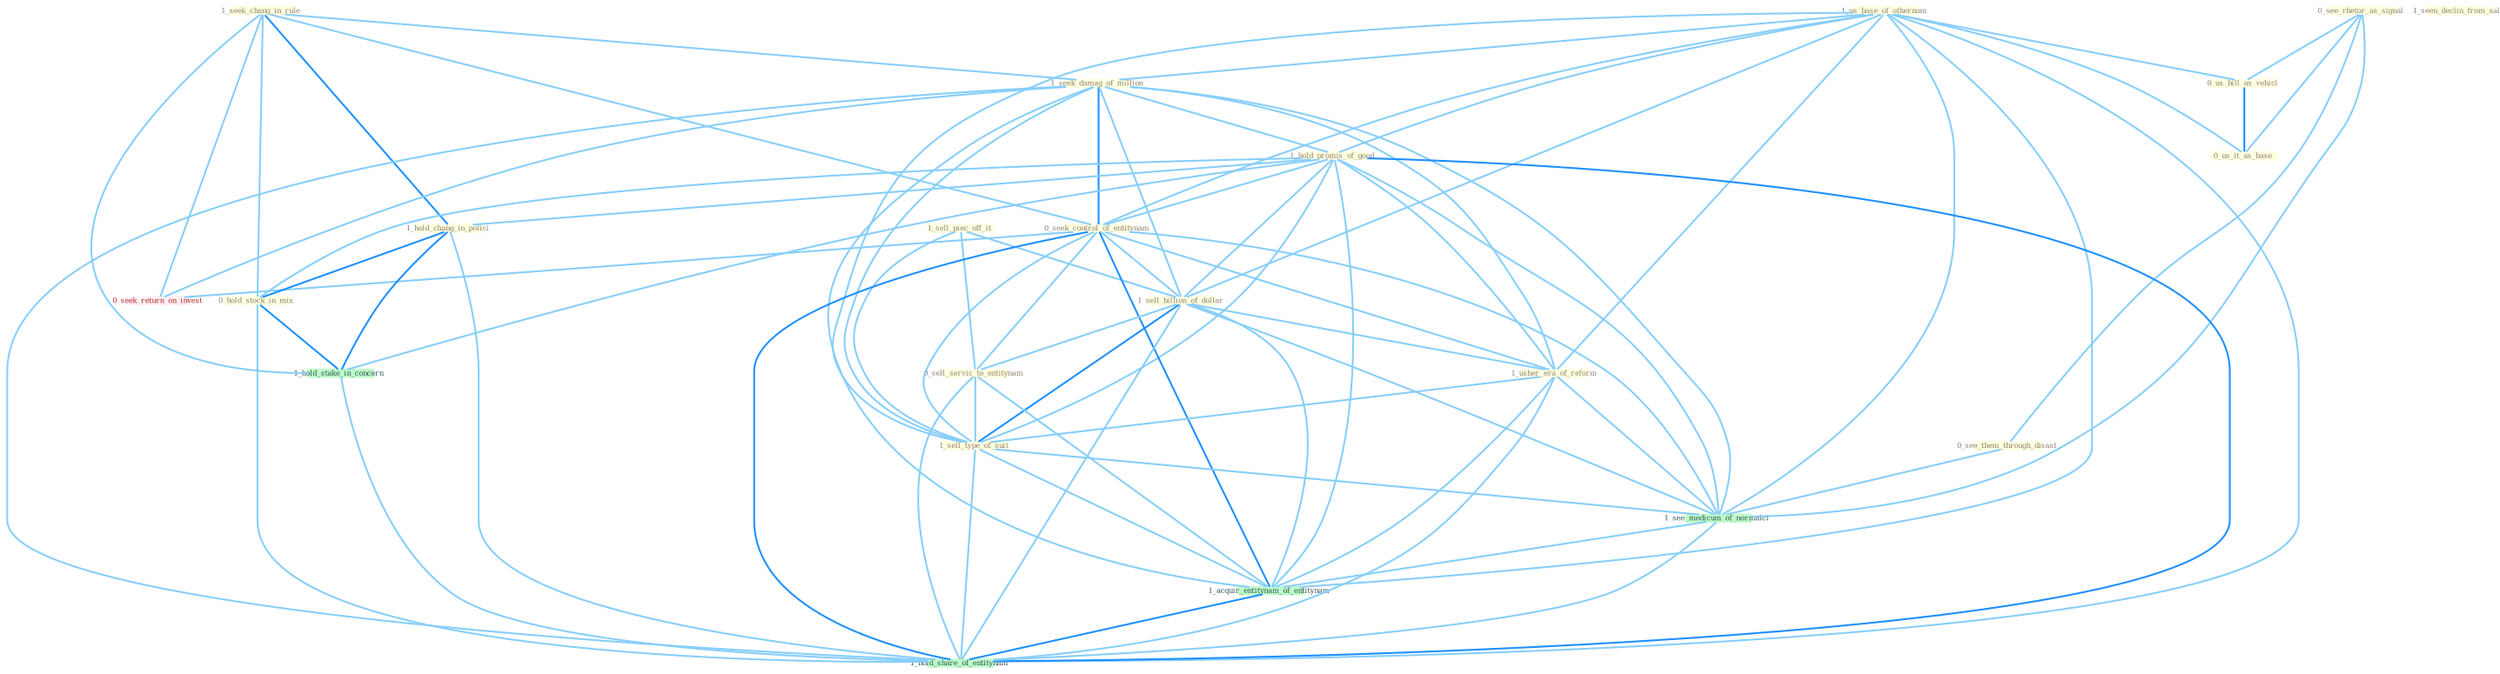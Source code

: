 Graph G{ 
    node
    [shape=polygon,style=filled,width=.5,height=.06,color="#BDFCC9",fixedsize=true,fontsize=4,
    fontcolor="#2f4f4f"];
    {node
    [color="#ffffe0", fontcolor="#8b7d6b"] "1_seek_chang_in_rule " "1_seen_declin_from_sale " "0_see_rhetor_as_signal " "1_us_base_of_othernum " "1_seek_damag_of_million " "1_hold_promis_of_good " "1_sell_piec_off_it " "0_us_bill_as_vehicl " "0_seek_control_of_entitynam " "0_see_them_through_disast " "1_hold_chang_in_polici " "1_sell_billion_of_dollar " "1_usher_era_of_reform " "0_hold_stock_in_mix " "0_sell_servic_to_entitynam " "1_sell_type_of_suit " "0_us_it_as_base "}
{node [color="#fff0f5", fontcolor="#b22222"] "0_seek_return_on_invest "}
edge [color="#B0E2FF"];

	"1_seek_chang_in_rule " -- "1_seek_damag_of_million " [w="1", color="#87cefa" ];
	"1_seek_chang_in_rule " -- "0_seek_control_of_entitynam " [w="1", color="#87cefa" ];
	"1_seek_chang_in_rule " -- "1_hold_chang_in_polici " [w="2", color="#1e90ff" , len=0.8];
	"1_seek_chang_in_rule " -- "0_hold_stock_in_mix " [w="1", color="#87cefa" ];
	"1_seek_chang_in_rule " -- "1_hold_stake_in_concern " [w="1", color="#87cefa" ];
	"1_seek_chang_in_rule " -- "0_seek_return_on_invest " [w="1", color="#87cefa" ];
	"0_see_rhetor_as_signal " -- "0_us_bill_as_vehicl " [w="1", color="#87cefa" ];
	"0_see_rhetor_as_signal " -- "0_see_them_through_disast " [w="1", color="#87cefa" ];
	"0_see_rhetor_as_signal " -- "0_us_it_as_base " [w="1", color="#87cefa" ];
	"0_see_rhetor_as_signal " -- "1_see_modicum_of_normalci " [w="1", color="#87cefa" ];
	"1_us_base_of_othernum " -- "1_seek_damag_of_million " [w="1", color="#87cefa" ];
	"1_us_base_of_othernum " -- "1_hold_promis_of_good " [w="1", color="#87cefa" ];
	"1_us_base_of_othernum " -- "0_us_bill_as_vehicl " [w="1", color="#87cefa" ];
	"1_us_base_of_othernum " -- "0_seek_control_of_entitynam " [w="1", color="#87cefa" ];
	"1_us_base_of_othernum " -- "1_sell_billion_of_dollar " [w="1", color="#87cefa" ];
	"1_us_base_of_othernum " -- "1_usher_era_of_reform " [w="1", color="#87cefa" ];
	"1_us_base_of_othernum " -- "1_sell_type_of_suit " [w="1", color="#87cefa" ];
	"1_us_base_of_othernum " -- "0_us_it_as_base " [w="1", color="#87cefa" ];
	"1_us_base_of_othernum " -- "1_see_modicum_of_normalci " [w="1", color="#87cefa" ];
	"1_us_base_of_othernum " -- "1_acquir_entitynam_of_entitynam " [w="1", color="#87cefa" ];
	"1_us_base_of_othernum " -- "1_hold_share_of_entitynam " [w="1", color="#87cefa" ];
	"1_seek_damag_of_million " -- "1_hold_promis_of_good " [w="1", color="#87cefa" ];
	"1_seek_damag_of_million " -- "0_seek_control_of_entitynam " [w="2", color="#1e90ff" , len=0.8];
	"1_seek_damag_of_million " -- "1_sell_billion_of_dollar " [w="1", color="#87cefa" ];
	"1_seek_damag_of_million " -- "1_usher_era_of_reform " [w="1", color="#87cefa" ];
	"1_seek_damag_of_million " -- "1_sell_type_of_suit " [w="1", color="#87cefa" ];
	"1_seek_damag_of_million " -- "0_seek_return_on_invest " [w="1", color="#87cefa" ];
	"1_seek_damag_of_million " -- "1_see_modicum_of_normalci " [w="1", color="#87cefa" ];
	"1_seek_damag_of_million " -- "1_acquir_entitynam_of_entitynam " [w="1", color="#87cefa" ];
	"1_seek_damag_of_million " -- "1_hold_share_of_entitynam " [w="1", color="#87cefa" ];
	"1_hold_promis_of_good " -- "0_seek_control_of_entitynam " [w="1", color="#87cefa" ];
	"1_hold_promis_of_good " -- "1_hold_chang_in_polici " [w="1", color="#87cefa" ];
	"1_hold_promis_of_good " -- "1_sell_billion_of_dollar " [w="1", color="#87cefa" ];
	"1_hold_promis_of_good " -- "1_usher_era_of_reform " [w="1", color="#87cefa" ];
	"1_hold_promis_of_good " -- "0_hold_stock_in_mix " [w="1", color="#87cefa" ];
	"1_hold_promis_of_good " -- "1_sell_type_of_suit " [w="1", color="#87cefa" ];
	"1_hold_promis_of_good " -- "1_hold_stake_in_concern " [w="1", color="#87cefa" ];
	"1_hold_promis_of_good " -- "1_see_modicum_of_normalci " [w="1", color="#87cefa" ];
	"1_hold_promis_of_good " -- "1_acquir_entitynam_of_entitynam " [w="1", color="#87cefa" ];
	"1_hold_promis_of_good " -- "1_hold_share_of_entitynam " [w="2", color="#1e90ff" , len=0.8];
	"1_sell_piec_off_it " -- "1_sell_billion_of_dollar " [w="1", color="#87cefa" ];
	"1_sell_piec_off_it " -- "0_sell_servic_to_entitynam " [w="1", color="#87cefa" ];
	"1_sell_piec_off_it " -- "1_sell_type_of_suit " [w="1", color="#87cefa" ];
	"0_us_bill_as_vehicl " -- "0_us_it_as_base " [w="2", color="#1e90ff" , len=0.8];
	"0_seek_control_of_entitynam " -- "1_sell_billion_of_dollar " [w="1", color="#87cefa" ];
	"0_seek_control_of_entitynam " -- "1_usher_era_of_reform " [w="1", color="#87cefa" ];
	"0_seek_control_of_entitynam " -- "0_sell_servic_to_entitynam " [w="1", color="#87cefa" ];
	"0_seek_control_of_entitynam " -- "1_sell_type_of_suit " [w="1", color="#87cefa" ];
	"0_seek_control_of_entitynam " -- "0_seek_return_on_invest " [w="1", color="#87cefa" ];
	"0_seek_control_of_entitynam " -- "1_see_modicum_of_normalci " [w="1", color="#87cefa" ];
	"0_seek_control_of_entitynam " -- "1_acquir_entitynam_of_entitynam " [w="2", color="#1e90ff" , len=0.8];
	"0_seek_control_of_entitynam " -- "1_hold_share_of_entitynam " [w="2", color="#1e90ff" , len=0.8];
	"0_see_them_through_disast " -- "1_see_modicum_of_normalci " [w="1", color="#87cefa" ];
	"1_hold_chang_in_polici " -- "0_hold_stock_in_mix " [w="2", color="#1e90ff" , len=0.8];
	"1_hold_chang_in_polici " -- "1_hold_stake_in_concern " [w="2", color="#1e90ff" , len=0.8];
	"1_hold_chang_in_polici " -- "1_hold_share_of_entitynam " [w="1", color="#87cefa" ];
	"1_sell_billion_of_dollar " -- "1_usher_era_of_reform " [w="1", color="#87cefa" ];
	"1_sell_billion_of_dollar " -- "0_sell_servic_to_entitynam " [w="1", color="#87cefa" ];
	"1_sell_billion_of_dollar " -- "1_sell_type_of_suit " [w="2", color="#1e90ff" , len=0.8];
	"1_sell_billion_of_dollar " -- "1_see_modicum_of_normalci " [w="1", color="#87cefa" ];
	"1_sell_billion_of_dollar " -- "1_acquir_entitynam_of_entitynam " [w="1", color="#87cefa" ];
	"1_sell_billion_of_dollar " -- "1_hold_share_of_entitynam " [w="1", color="#87cefa" ];
	"1_usher_era_of_reform " -- "1_sell_type_of_suit " [w="1", color="#87cefa" ];
	"1_usher_era_of_reform " -- "1_see_modicum_of_normalci " [w="1", color="#87cefa" ];
	"1_usher_era_of_reform " -- "1_acquir_entitynam_of_entitynam " [w="1", color="#87cefa" ];
	"1_usher_era_of_reform " -- "1_hold_share_of_entitynam " [w="1", color="#87cefa" ];
	"0_hold_stock_in_mix " -- "1_hold_stake_in_concern " [w="2", color="#1e90ff" , len=0.8];
	"0_hold_stock_in_mix " -- "1_hold_share_of_entitynam " [w="1", color="#87cefa" ];
	"0_sell_servic_to_entitynam " -- "1_sell_type_of_suit " [w="1", color="#87cefa" ];
	"0_sell_servic_to_entitynam " -- "1_acquir_entitynam_of_entitynam " [w="1", color="#87cefa" ];
	"0_sell_servic_to_entitynam " -- "1_hold_share_of_entitynam " [w="1", color="#87cefa" ];
	"1_sell_type_of_suit " -- "1_see_modicum_of_normalci " [w="1", color="#87cefa" ];
	"1_sell_type_of_suit " -- "1_acquir_entitynam_of_entitynam " [w="1", color="#87cefa" ];
	"1_sell_type_of_suit " -- "1_hold_share_of_entitynam " [w="1", color="#87cefa" ];
	"1_hold_stake_in_concern " -- "1_hold_share_of_entitynam " [w="1", color="#87cefa" ];
	"1_see_modicum_of_normalci " -- "1_acquir_entitynam_of_entitynam " [w="1", color="#87cefa" ];
	"1_see_modicum_of_normalci " -- "1_hold_share_of_entitynam " [w="1", color="#87cefa" ];
	"1_acquir_entitynam_of_entitynam " -- "1_hold_share_of_entitynam " [w="2", color="#1e90ff" , len=0.8];
}